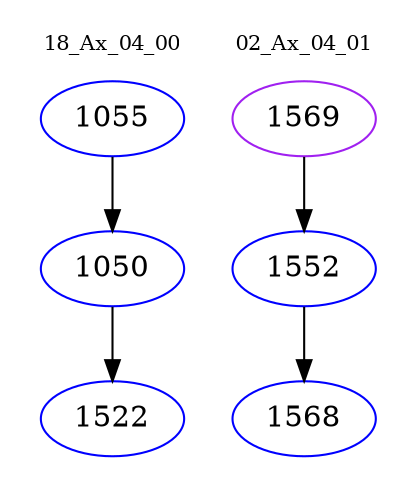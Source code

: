 digraph{
subgraph cluster_0 {
color = white
label = "18_Ax_04_00";
fontsize=10;
T0_1055 [label="1055", color="blue"]
T0_1055 -> T0_1050 [color="black"]
T0_1050 [label="1050", color="blue"]
T0_1050 -> T0_1522 [color="black"]
T0_1522 [label="1522", color="blue"]
}
subgraph cluster_1 {
color = white
label = "02_Ax_04_01";
fontsize=10;
T1_1569 [label="1569", color="purple"]
T1_1569 -> T1_1552 [color="black"]
T1_1552 [label="1552", color="blue"]
T1_1552 -> T1_1568 [color="black"]
T1_1568 [label="1568", color="blue"]
}
}
